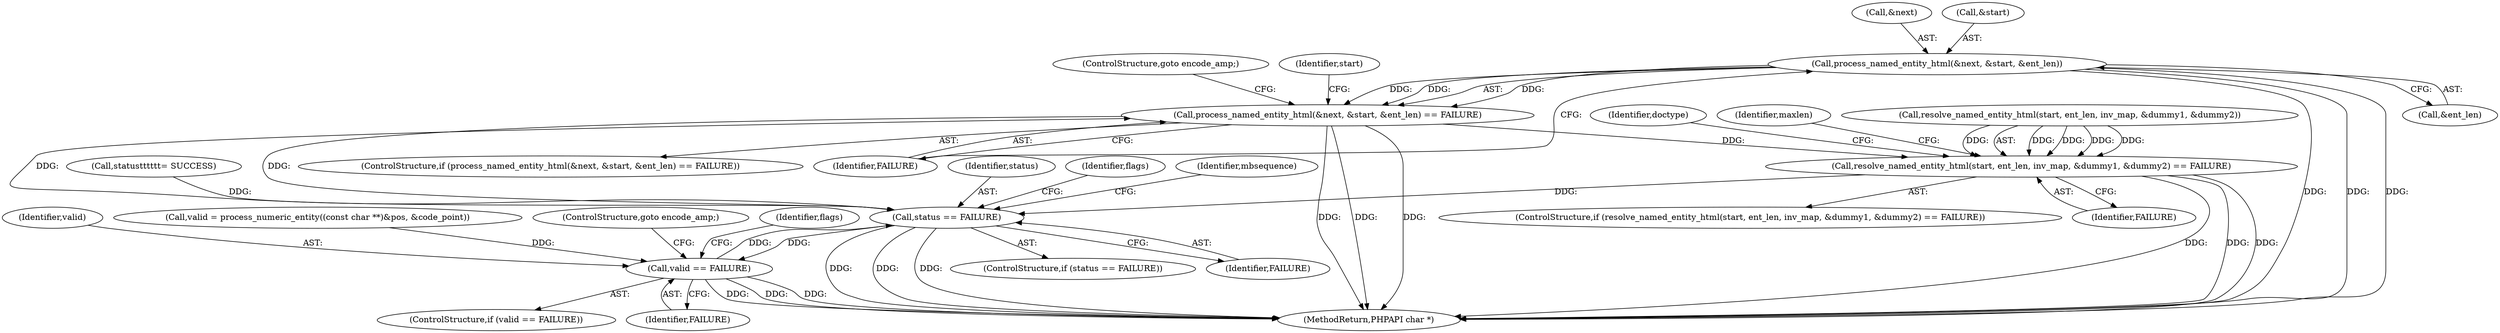 digraph "0_php-src_0da8b8b801f9276359262f1ef8274c7812d3dfda?w=1_5@pointer" {
"1000669" [label="(Call,process_named_entity_html(&next, &start, &ent_len))"];
"1000668" [label="(Call,process_named_entity_html(&next, &start, &ent_len) == FAILURE)"];
"1000330" [label="(Call,status == FAILURE)"];
"1000627" [label="(Call,valid == FAILURE)"];
"1000679" [label="(Call,resolve_named_entity_html(start, ent_len, inv_map, &dummy1, &dummy2) == FAILURE)"];
"1000688" [label="(Identifier,FAILURE)"];
"1000670" [label="(Call,&next)"];
"1000330" [label="(Call,status == FAILURE)"];
"1000678" [label="(ControlStructure,if (resolve_named_entity_html(start, ent_len, inv_map, &dummy1, &dummy2) == FAILURE))"];
"1000627" [label="(Call,valid == FAILURE)"];
"1000694" [label="(Identifier,doctype)"];
"1000667" [label="(ControlStructure,if (process_named_entity_html(&next, &start, &ent_len) == FAILURE))"];
"1000617" [label="(Call,valid = process_numeric_entity((const char **)&pos, &code_point))"];
"1000679" [label="(Call,resolve_named_entity_html(start, ent_len, inv_map, &dummy1, &dummy2) == FAILURE)"];
"1000674" [label="(Call,&ent_len)"];
"1000630" [label="(ControlStructure,goto encode_amp;)"];
"1000296" [label="(Call,status\t\t\t\t\t\t= SUCCESS)"];
"1000668" [label="(Call,process_named_entity_html(&next, &start, &ent_len) == FAILURE)"];
"1000626" [label="(ControlStructure,if (valid == FAILURE))"];
"1000672" [label="(Call,&start)"];
"1000331" [label="(Identifier,status)"];
"1000677" [label="(ControlStructure,goto encode_amp;)"];
"1000728" [label="(Identifier,maxlen)"];
"1000633" [label="(Identifier,flags)"];
"1000669" [label="(Call,process_named_entity_html(&next, &start, &ent_len))"];
"1000329" [label="(ControlStructure,if (status == FAILURE))"];
"1000336" [label="(Identifier,flags)"];
"1000628" [label="(Identifier,valid)"];
"1000676" [label="(Identifier,FAILURE)"];
"1000629" [label="(Identifier,FAILURE)"];
"1000370" [label="(Identifier,mbsequence)"];
"1000680" [label="(Call,resolve_named_entity_html(start, ent_len, inv_map, &dummy1, &dummy2))"];
"1000791" [label="(MethodReturn,PHPAPI char *)"];
"1000332" [label="(Identifier,FAILURE)"];
"1000681" [label="(Identifier,start)"];
"1000669" -> "1000668"  [label="AST: "];
"1000669" -> "1000674"  [label="CFG: "];
"1000670" -> "1000669"  [label="AST: "];
"1000672" -> "1000669"  [label="AST: "];
"1000674" -> "1000669"  [label="AST: "];
"1000676" -> "1000669"  [label="CFG: "];
"1000669" -> "1000791"  [label="DDG: "];
"1000669" -> "1000791"  [label="DDG: "];
"1000669" -> "1000791"  [label="DDG: "];
"1000669" -> "1000668"  [label="DDG: "];
"1000669" -> "1000668"  [label="DDG: "];
"1000669" -> "1000668"  [label="DDG: "];
"1000668" -> "1000667"  [label="AST: "];
"1000668" -> "1000676"  [label="CFG: "];
"1000676" -> "1000668"  [label="AST: "];
"1000677" -> "1000668"  [label="CFG: "];
"1000681" -> "1000668"  [label="CFG: "];
"1000668" -> "1000791"  [label="DDG: "];
"1000668" -> "1000791"  [label="DDG: "];
"1000668" -> "1000791"  [label="DDG: "];
"1000668" -> "1000330"  [label="DDG: "];
"1000330" -> "1000668"  [label="DDG: "];
"1000668" -> "1000679"  [label="DDG: "];
"1000330" -> "1000329"  [label="AST: "];
"1000330" -> "1000332"  [label="CFG: "];
"1000331" -> "1000330"  [label="AST: "];
"1000332" -> "1000330"  [label="AST: "];
"1000336" -> "1000330"  [label="CFG: "];
"1000370" -> "1000330"  [label="CFG: "];
"1000330" -> "1000791"  [label="DDG: "];
"1000330" -> "1000791"  [label="DDG: "];
"1000330" -> "1000791"  [label="DDG: "];
"1000296" -> "1000330"  [label="DDG: "];
"1000627" -> "1000330"  [label="DDG: "];
"1000679" -> "1000330"  [label="DDG: "];
"1000330" -> "1000627"  [label="DDG: "];
"1000627" -> "1000626"  [label="AST: "];
"1000627" -> "1000629"  [label="CFG: "];
"1000628" -> "1000627"  [label="AST: "];
"1000629" -> "1000627"  [label="AST: "];
"1000630" -> "1000627"  [label="CFG: "];
"1000633" -> "1000627"  [label="CFG: "];
"1000627" -> "1000791"  [label="DDG: "];
"1000627" -> "1000791"  [label="DDG: "];
"1000627" -> "1000791"  [label="DDG: "];
"1000617" -> "1000627"  [label="DDG: "];
"1000679" -> "1000678"  [label="AST: "];
"1000679" -> "1000688"  [label="CFG: "];
"1000680" -> "1000679"  [label="AST: "];
"1000688" -> "1000679"  [label="AST: "];
"1000694" -> "1000679"  [label="CFG: "];
"1000728" -> "1000679"  [label="CFG: "];
"1000679" -> "1000791"  [label="DDG: "];
"1000679" -> "1000791"  [label="DDG: "];
"1000679" -> "1000791"  [label="DDG: "];
"1000680" -> "1000679"  [label="DDG: "];
"1000680" -> "1000679"  [label="DDG: "];
"1000680" -> "1000679"  [label="DDG: "];
"1000680" -> "1000679"  [label="DDG: "];
"1000680" -> "1000679"  [label="DDG: "];
}
